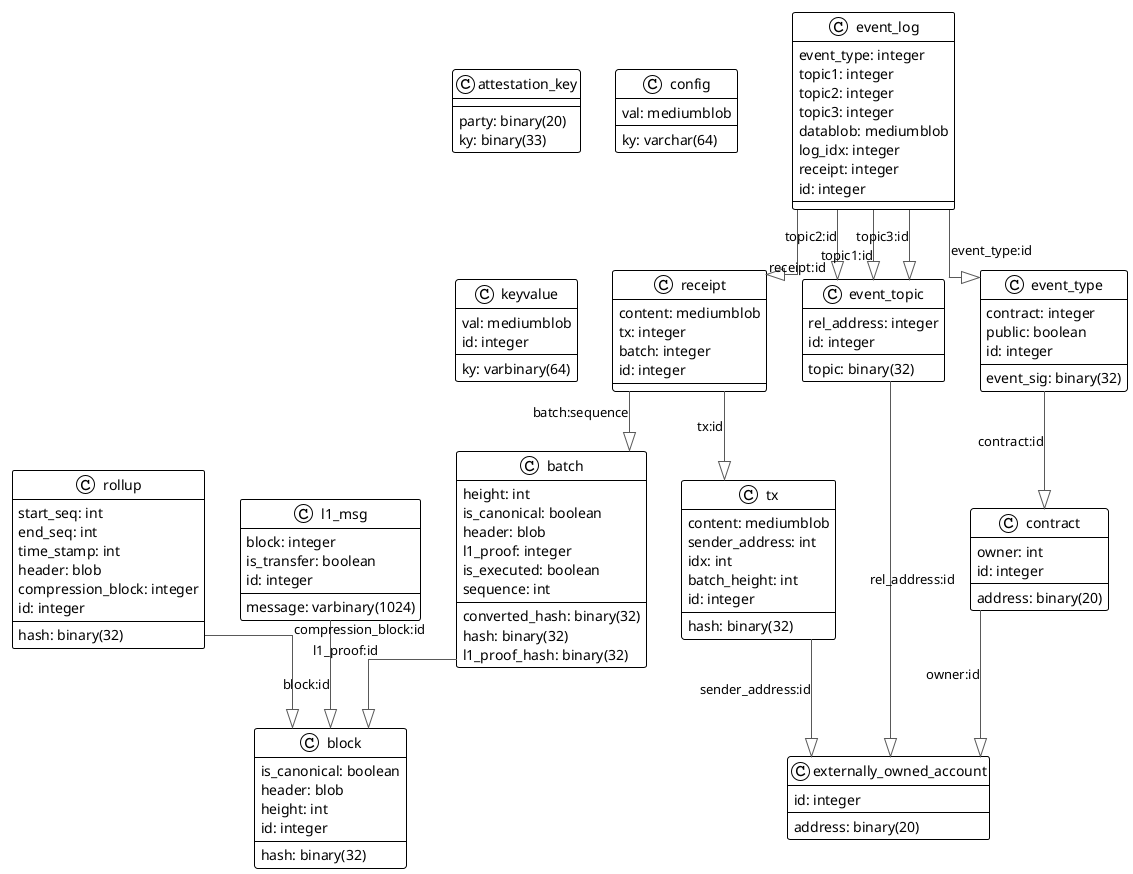 @startuml

!theme plain
top to bottom direction
skinparam linetype ortho

class attestation_key {
   party: binary(20)
   ky: binary(33)
}
class batch {
   converted_hash: binary(32)
   hash: binary(32)
   height: int
   is_canonical: boolean
   header: blob
   l1_proof_hash: binary(32)
   l1_proof: integer
   is_executed: boolean
   sequence: int
}
class block {
   hash: binary(32)
   is_canonical: boolean
   header: blob
   height: int
   id: integer
}
class config {
   val: mediumblob
   ky: varchar(64)
}
class contract {
   address: binary(20)
   owner: int
   id: integer
}
class event_log {
   event_type: integer
   topic1: integer
   topic2: integer
   topic3: integer
   datablob: mediumblob
   log_idx: integer
   receipt: integer
   id: integer
}
class event_topic {
   topic: binary(32)
   rel_address: integer
   id: integer
}
class event_type {
   contract: integer
   event_sig: binary(32)
   public: boolean
   id: integer
}
class externally_owned_account {
   address: binary(20)
   id: integer
}
class keyvalue {
   ky: varbinary(64)
   val: mediumblob
   id: integer
}
class l1_msg {
   message: varbinary(1024)
   block: integer
   is_transfer: boolean
   id: integer
}
class receipt {
   content: mediumblob
   tx: integer
   batch: integer
   id: integer
}
class rollup {
   hash: binary(32)
   start_seq: int
   end_seq: int
   time_stamp: int
   header: blob
   compression_block: integer
   id: integer
}
class tx {
   hash: binary(32)
   content: mediumblob
   sender_address: int
   idx: int
   batch_height: int
   id: integer
}

batch                     -[#595959,plain]-^  block                    : "l1_proof:id"
contract                  -[#595959,plain]-^  externally_owned_account : "owner:id"
event_log                 -[#595959,plain]-^  event_topic              : "topic2:id"
event_log                 -[#595959,plain]-^  event_topic              : "topic1:id"
event_log                 -[#595959,plain]-^  event_topic              : "topic3:id"
event_log                 -[#595959,plain]-^  event_type               : "event_type:id"
event_log                 -[#595959,plain]-^  receipt                  : "receipt:id"
event_topic               -[#595959,plain]-^  externally_owned_account : "rel_address:id"
event_type                -[#595959,plain]-^  contract                 : "contract:id"
l1_msg                    -[#595959,plain]-^  block                    : "block:id"
receipt                   -[#595959,plain]-^  batch                    : "batch:sequence"
receipt                   -[#595959,plain]-^  tx                       : "tx:id"
rollup                    -[#595959,plain]-^  block                    : "compression_block:id"
tx                        -[#595959,plain]-^  externally_owned_account : "sender_address:id"
@enduml
